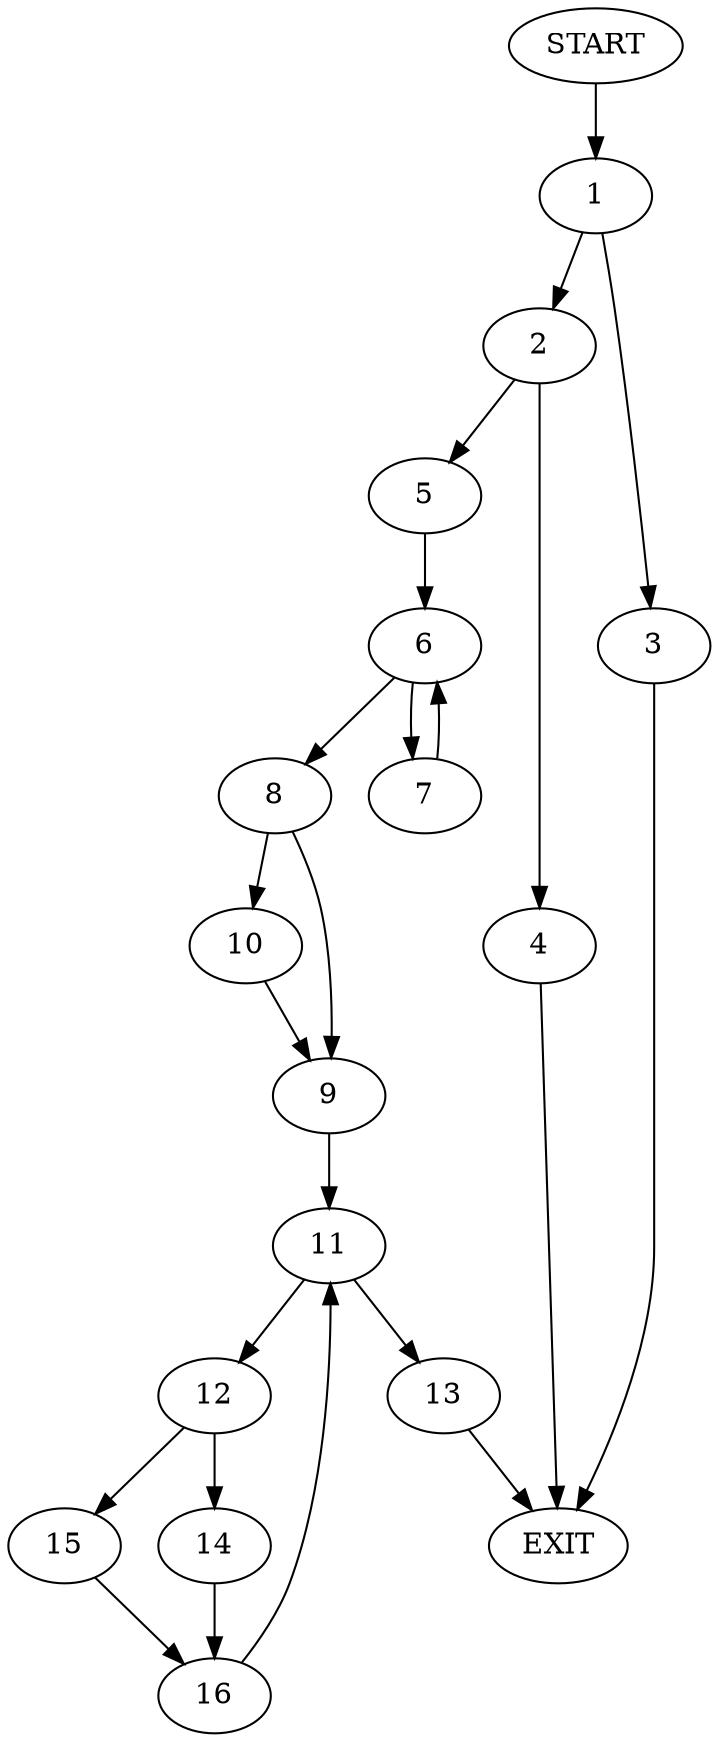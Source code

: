 digraph {
0 [label="START"]
17 [label="EXIT"]
0 -> 1
1 -> 2
1 -> 3
3 -> 17
2 -> 4
2 -> 5
4 -> 17
5 -> 6
6 -> 7
6 -> 8
8 -> 9
8 -> 10
7 -> 6
10 -> 9
9 -> 11
11 -> 12
11 -> 13
13 -> 17
12 -> 14
12 -> 15
14 -> 16
15 -> 16
16 -> 11
}
